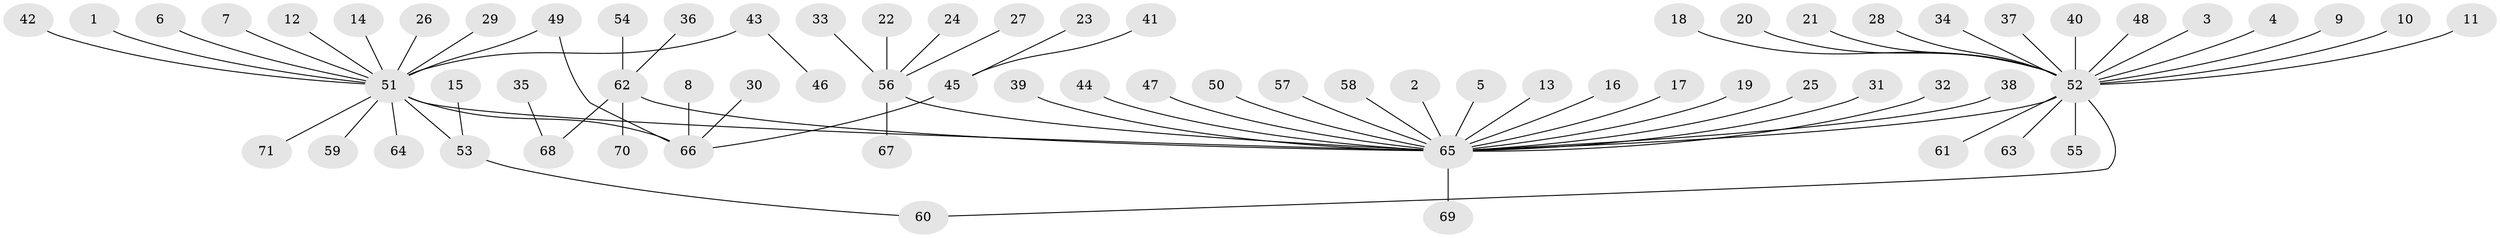 // original degree distribution, {24: 0.0070921985815602835, 21: 0.0070921985815602835, 1: 0.6808510638297872, 20: 0.0070921985815602835, 4: 0.028368794326241134, 3: 0.07801418439716312, 9: 0.0070921985815602835, 7: 0.0070921985815602835, 2: 0.15602836879432624, 8: 0.0070921985815602835, 5: 0.014184397163120567}
// Generated by graph-tools (version 1.1) at 2025/36/03/04/25 23:36:52]
// undirected, 71 vertices, 72 edges
graph export_dot {
  node [color=gray90,style=filled];
  1;
  2;
  3;
  4;
  5;
  6;
  7;
  8;
  9;
  10;
  11;
  12;
  13;
  14;
  15;
  16;
  17;
  18;
  19;
  20;
  21;
  22;
  23;
  24;
  25;
  26;
  27;
  28;
  29;
  30;
  31;
  32;
  33;
  34;
  35;
  36;
  37;
  38;
  39;
  40;
  41;
  42;
  43;
  44;
  45;
  46;
  47;
  48;
  49;
  50;
  51;
  52;
  53;
  54;
  55;
  56;
  57;
  58;
  59;
  60;
  61;
  62;
  63;
  64;
  65;
  66;
  67;
  68;
  69;
  70;
  71;
  1 -- 51 [weight=1.0];
  2 -- 65 [weight=1.0];
  3 -- 52 [weight=1.0];
  4 -- 52 [weight=1.0];
  5 -- 65 [weight=1.0];
  6 -- 51 [weight=1.0];
  7 -- 51 [weight=1.0];
  8 -- 66 [weight=1.0];
  9 -- 52 [weight=1.0];
  10 -- 52 [weight=1.0];
  11 -- 52 [weight=1.0];
  12 -- 51 [weight=1.0];
  13 -- 65 [weight=1.0];
  14 -- 51 [weight=1.0];
  15 -- 53 [weight=1.0];
  16 -- 65 [weight=1.0];
  17 -- 65 [weight=1.0];
  18 -- 52 [weight=1.0];
  19 -- 65 [weight=1.0];
  20 -- 52 [weight=1.0];
  21 -- 52 [weight=1.0];
  22 -- 56 [weight=1.0];
  23 -- 45 [weight=1.0];
  24 -- 56 [weight=1.0];
  25 -- 65 [weight=1.0];
  26 -- 51 [weight=1.0];
  27 -- 56 [weight=1.0];
  28 -- 52 [weight=1.0];
  29 -- 51 [weight=1.0];
  30 -- 66 [weight=1.0];
  31 -- 65 [weight=1.0];
  32 -- 65 [weight=1.0];
  33 -- 56 [weight=1.0];
  34 -- 52 [weight=1.0];
  35 -- 68 [weight=1.0];
  36 -- 62 [weight=1.0];
  37 -- 52 [weight=1.0];
  38 -- 65 [weight=1.0];
  39 -- 65 [weight=1.0];
  40 -- 52 [weight=1.0];
  41 -- 45 [weight=1.0];
  42 -- 51 [weight=1.0];
  43 -- 46 [weight=1.0];
  43 -- 51 [weight=2.0];
  44 -- 65 [weight=1.0];
  45 -- 66 [weight=1.0];
  47 -- 65 [weight=1.0];
  48 -- 52 [weight=1.0];
  49 -- 51 [weight=1.0];
  49 -- 66 [weight=1.0];
  50 -- 65 [weight=1.0];
  51 -- 53 [weight=1.0];
  51 -- 59 [weight=1.0];
  51 -- 64 [weight=1.0];
  51 -- 65 [weight=1.0];
  51 -- 66 [weight=1.0];
  51 -- 71 [weight=1.0];
  52 -- 55 [weight=1.0];
  52 -- 60 [weight=1.0];
  52 -- 61 [weight=1.0];
  52 -- 63 [weight=1.0];
  52 -- 65 [weight=1.0];
  53 -- 60 [weight=1.0];
  54 -- 62 [weight=1.0];
  56 -- 65 [weight=1.0];
  56 -- 67 [weight=1.0];
  57 -- 65 [weight=1.0];
  58 -- 65 [weight=1.0];
  62 -- 65 [weight=1.0];
  62 -- 68 [weight=1.0];
  62 -- 70 [weight=1.0];
  65 -- 69 [weight=1.0];
}
